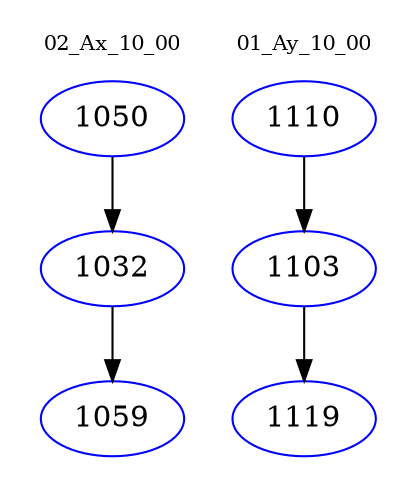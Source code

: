 digraph{
subgraph cluster_0 {
color = white
label = "02_Ax_10_00";
fontsize=10;
T0_1050 [label="1050", color="blue"]
T0_1050 -> T0_1032 [color="black"]
T0_1032 [label="1032", color="blue"]
T0_1032 -> T0_1059 [color="black"]
T0_1059 [label="1059", color="blue"]
}
subgraph cluster_1 {
color = white
label = "01_Ay_10_00";
fontsize=10;
T1_1110 [label="1110", color="blue"]
T1_1110 -> T1_1103 [color="black"]
T1_1103 [label="1103", color="blue"]
T1_1103 -> T1_1119 [color="black"]
T1_1119 [label="1119", color="blue"]
}
}
